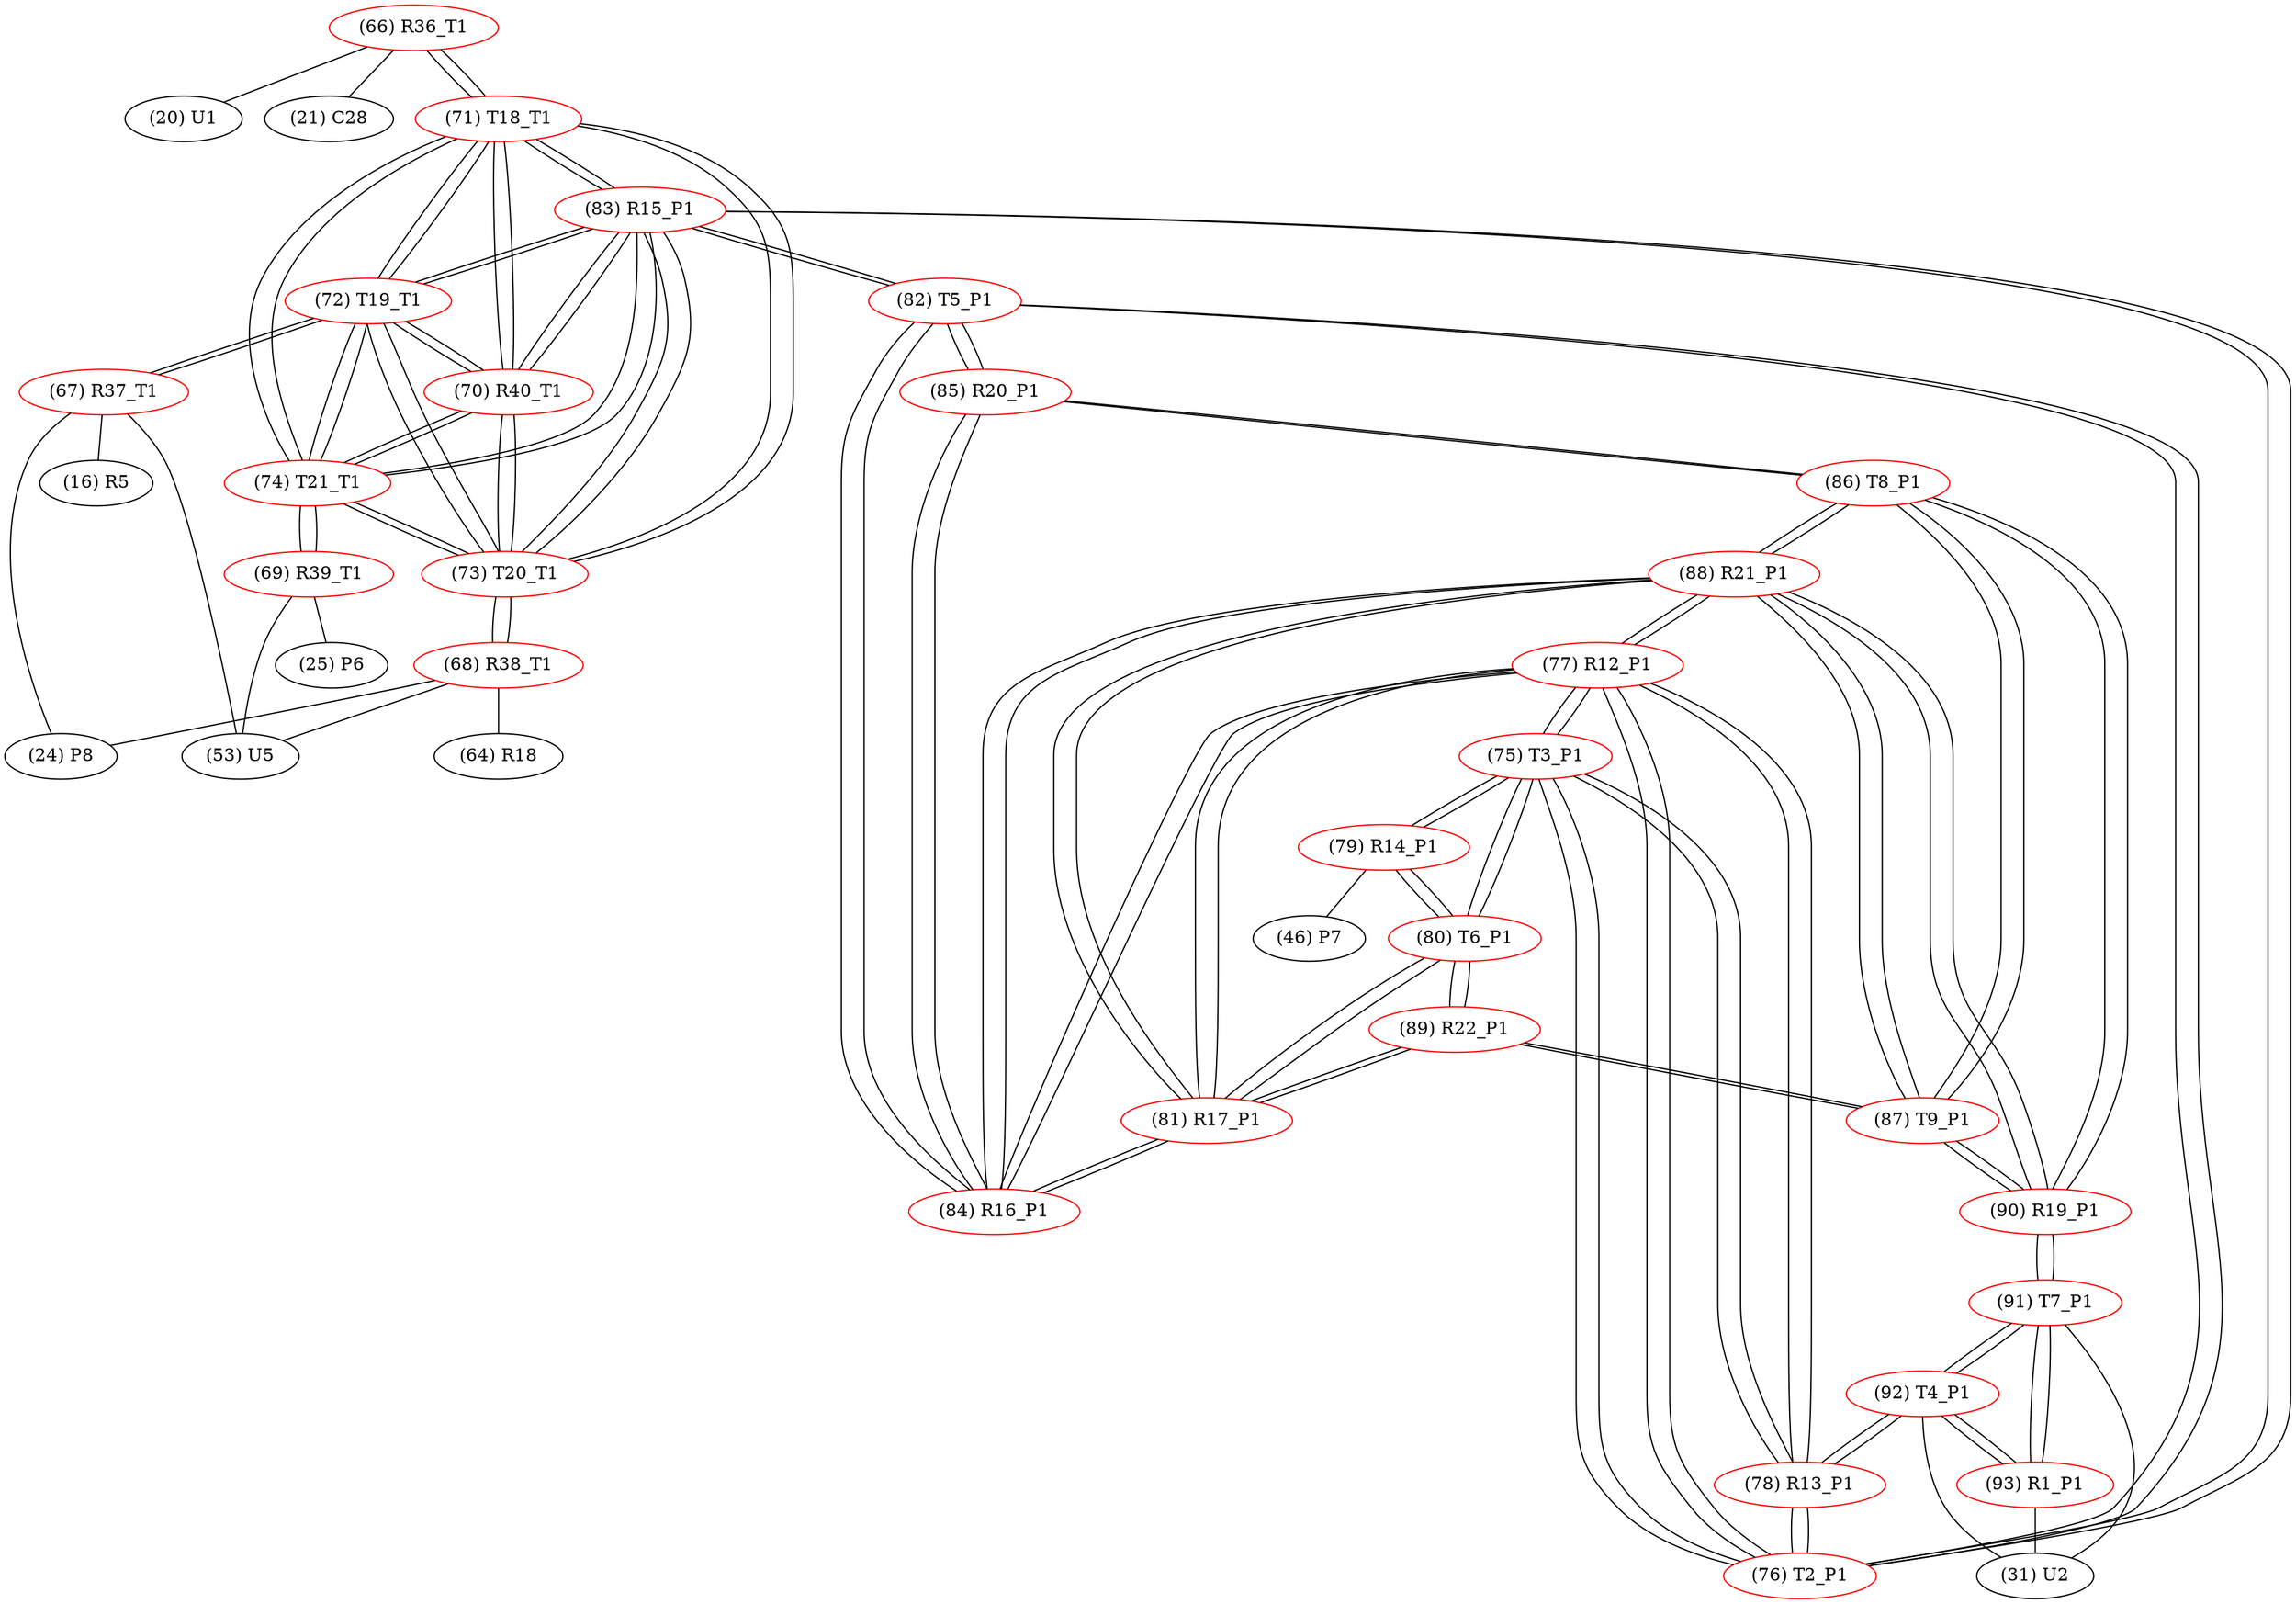 graph {
	66 [label="(66) R36_T1" color=red]
	20 [label="(20) U1"]
	21 [label="(21) C28"]
	71 [label="(71) T18_T1"]
	67 [label="(67) R37_T1" color=red]
	16 [label="(16) R5"]
	24 [label="(24) P8"]
	53 [label="(53) U5"]
	72 [label="(72) T19_T1"]
	68 [label="(68) R38_T1" color=red]
	53 [label="(53) U5"]
	64 [label="(64) R18"]
	24 [label="(24) P8"]
	73 [label="(73) T20_T1"]
	69 [label="(69) R39_T1" color=red]
	53 [label="(53) U5"]
	25 [label="(25) P6"]
	74 [label="(74) T21_T1"]
	70 [label="(70) R40_T1" color=red]
	83 [label="(83) R15_P1"]
	71 [label="(71) T18_T1"]
	74 [label="(74) T21_T1"]
	73 [label="(73) T20_T1"]
	72 [label="(72) T19_T1"]
	71 [label="(71) T18_T1" color=red]
	66 [label="(66) R36_T1"]
	83 [label="(83) R15_P1"]
	74 [label="(74) T21_T1"]
	73 [label="(73) T20_T1"]
	72 [label="(72) T19_T1"]
	70 [label="(70) R40_T1"]
	72 [label="(72) T19_T1" color=red]
	67 [label="(67) R37_T1"]
	83 [label="(83) R15_P1"]
	71 [label="(71) T18_T1"]
	74 [label="(74) T21_T1"]
	73 [label="(73) T20_T1"]
	70 [label="(70) R40_T1"]
	73 [label="(73) T20_T1" color=red]
	68 [label="(68) R38_T1"]
	83 [label="(83) R15_P1"]
	71 [label="(71) T18_T1"]
	74 [label="(74) T21_T1"]
	72 [label="(72) T19_T1"]
	70 [label="(70) R40_T1"]
	74 [label="(74) T21_T1" color=red]
	69 [label="(69) R39_T1"]
	83 [label="(83) R15_P1"]
	71 [label="(71) T18_T1"]
	73 [label="(73) T20_T1"]
	72 [label="(72) T19_T1"]
	70 [label="(70) R40_T1"]
	75 [label="(75) T3_P1" color=red]
	79 [label="(79) R14_P1"]
	80 [label="(80) T6_P1"]
	78 [label="(78) R13_P1"]
	77 [label="(77) R12_P1"]
	76 [label="(76) T2_P1"]
	76 [label="(76) T2_P1" color=red]
	78 [label="(78) R13_P1"]
	75 [label="(75) T3_P1"]
	77 [label="(77) R12_P1"]
	82 [label="(82) T5_P1"]
	83 [label="(83) R15_P1"]
	77 [label="(77) R12_P1" color=red]
	88 [label="(88) R21_P1"]
	84 [label="(84) R16_P1"]
	81 [label="(81) R17_P1"]
	78 [label="(78) R13_P1"]
	75 [label="(75) T3_P1"]
	76 [label="(76) T2_P1"]
	78 [label="(78) R13_P1" color=red]
	92 [label="(92) T4_P1"]
	75 [label="(75) T3_P1"]
	77 [label="(77) R12_P1"]
	76 [label="(76) T2_P1"]
	79 [label="(79) R14_P1" color=red]
	46 [label="(46) P7"]
	75 [label="(75) T3_P1"]
	80 [label="(80) T6_P1"]
	80 [label="(80) T6_P1" color=red]
	79 [label="(79) R14_P1"]
	75 [label="(75) T3_P1"]
	89 [label="(89) R22_P1"]
	81 [label="(81) R17_P1"]
	81 [label="(81) R17_P1" color=red]
	88 [label="(88) R21_P1"]
	84 [label="(84) R16_P1"]
	77 [label="(77) R12_P1"]
	89 [label="(89) R22_P1"]
	80 [label="(80) T6_P1"]
	82 [label="(82) T5_P1" color=red]
	76 [label="(76) T2_P1"]
	83 [label="(83) R15_P1"]
	84 [label="(84) R16_P1"]
	85 [label="(85) R20_P1"]
	83 [label="(83) R15_P1" color=red]
	71 [label="(71) T18_T1"]
	74 [label="(74) T21_T1"]
	73 [label="(73) T20_T1"]
	72 [label="(72) T19_T1"]
	70 [label="(70) R40_T1"]
	76 [label="(76) T2_P1"]
	82 [label="(82) T5_P1"]
	84 [label="(84) R16_P1" color=red]
	88 [label="(88) R21_P1"]
	77 [label="(77) R12_P1"]
	81 [label="(81) R17_P1"]
	82 [label="(82) T5_P1"]
	85 [label="(85) R20_P1"]
	85 [label="(85) R20_P1" color=red]
	86 [label="(86) T8_P1"]
	84 [label="(84) R16_P1"]
	82 [label="(82) T5_P1"]
	86 [label="(86) T8_P1" color=red]
	87 [label="(87) T9_P1"]
	88 [label="(88) R21_P1"]
	90 [label="(90) R19_P1"]
	85 [label="(85) R20_P1"]
	87 [label="(87) T9_P1" color=red]
	89 [label="(89) R22_P1"]
	88 [label="(88) R21_P1"]
	86 [label="(86) T8_P1"]
	90 [label="(90) R19_P1"]
	88 [label="(88) R21_P1" color=red]
	84 [label="(84) R16_P1"]
	77 [label="(77) R12_P1"]
	81 [label="(81) R17_P1"]
	87 [label="(87) T9_P1"]
	86 [label="(86) T8_P1"]
	90 [label="(90) R19_P1"]
	89 [label="(89) R22_P1" color=red]
	87 [label="(87) T9_P1"]
	80 [label="(80) T6_P1"]
	81 [label="(81) R17_P1"]
	90 [label="(90) R19_P1" color=red]
	87 [label="(87) T9_P1"]
	88 [label="(88) R21_P1"]
	86 [label="(86) T8_P1"]
	91 [label="(91) T7_P1"]
	91 [label="(91) T7_P1" color=red]
	93 [label="(93) R1_P1"]
	92 [label="(92) T4_P1"]
	31 [label="(31) U2"]
	90 [label="(90) R19_P1"]
	92 [label="(92) T4_P1" color=red]
	78 [label="(78) R13_P1"]
	93 [label="(93) R1_P1"]
	91 [label="(91) T7_P1"]
	31 [label="(31) U2"]
	93 [label="(93) R1_P1" color=red]
	92 [label="(92) T4_P1"]
	91 [label="(91) T7_P1"]
	31 [label="(31) U2"]
	66 -- 20
	66 -- 21
	66 -- 71
	67 -- 16
	67 -- 24
	67 -- 53
	67 -- 72
	68 -- 53
	68 -- 64
	68 -- 24
	68 -- 73
	69 -- 53
	69 -- 25
	69 -- 74
	70 -- 83
	70 -- 71
	70 -- 74
	70 -- 73
	70 -- 72
	71 -- 66
	71 -- 83
	71 -- 74
	71 -- 73
	71 -- 72
	71 -- 70
	72 -- 67
	72 -- 83
	72 -- 71
	72 -- 74
	72 -- 73
	72 -- 70
	73 -- 68
	73 -- 83
	73 -- 71
	73 -- 74
	73 -- 72
	73 -- 70
	74 -- 69
	74 -- 83
	74 -- 71
	74 -- 73
	74 -- 72
	74 -- 70
	75 -- 79
	75 -- 80
	75 -- 78
	75 -- 77
	75 -- 76
	76 -- 78
	76 -- 75
	76 -- 77
	76 -- 82
	76 -- 83
	77 -- 88
	77 -- 84
	77 -- 81
	77 -- 78
	77 -- 75
	77 -- 76
	78 -- 92
	78 -- 75
	78 -- 77
	78 -- 76
	79 -- 46
	79 -- 75
	79 -- 80
	80 -- 79
	80 -- 75
	80 -- 89
	80 -- 81
	81 -- 88
	81 -- 84
	81 -- 77
	81 -- 89
	81 -- 80
	82 -- 76
	82 -- 83
	82 -- 84
	82 -- 85
	83 -- 71
	83 -- 74
	83 -- 73
	83 -- 72
	83 -- 70
	83 -- 76
	83 -- 82
	84 -- 88
	84 -- 77
	84 -- 81
	84 -- 82
	84 -- 85
	85 -- 86
	85 -- 84
	85 -- 82
	86 -- 87
	86 -- 88
	86 -- 90
	86 -- 85
	87 -- 89
	87 -- 88
	87 -- 86
	87 -- 90
	88 -- 84
	88 -- 77
	88 -- 81
	88 -- 87
	88 -- 86
	88 -- 90
	89 -- 87
	89 -- 80
	89 -- 81
	90 -- 87
	90 -- 88
	90 -- 86
	90 -- 91
	91 -- 93
	91 -- 92
	91 -- 31
	91 -- 90
	92 -- 78
	92 -- 93
	92 -- 91
	92 -- 31
	93 -- 92
	93 -- 91
	93 -- 31
}